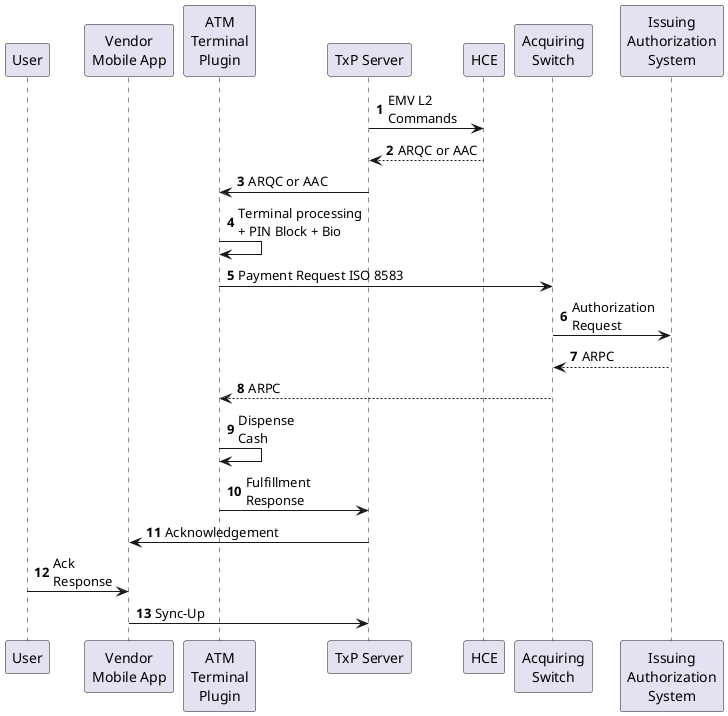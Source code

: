 @startuml
autonumber
participant "User" as User
participant "Vendor\nMobile App" as MobileApp
participant "ATM\nTerminal\nPlugin" as ATM
participant "TxP Server" as TxP
participant "HCE" as HCE
participant "Acquiring\nSwitch" as Switch
participant "Issuing\nAuthorization\nSystem" as Issuer

TxP -> HCE : EMV L2\nCommands
HCE --> TxP : ARQC or AAC
TxP -> ATM : ARQC or AAC
ATM -> ATM : Terminal processing\n+ PIN Block + Bio
ATM -> Switch : Payment Request ISO 8583
Switch -> Issuer : Authorization\nRequest
Issuer --> Switch : ARPC
Switch --> ATM : ARPC
ATM -> ATM : Dispense\nCash
ATM -> TxP : Fulfillment\nResponse
TxP -> MobileApp : Acknowledgement
User ->  MobileApp : Ack\nResponse
MobileApp -> TxP : Sync-Up
@enduml